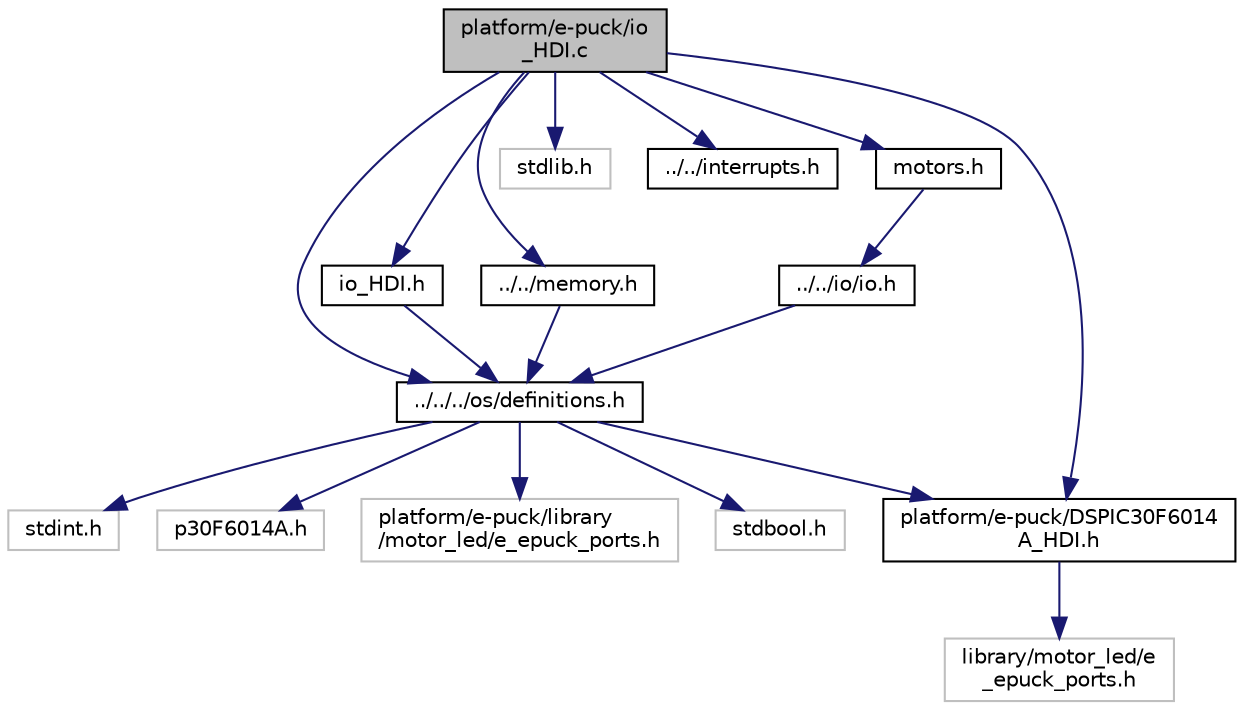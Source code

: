 digraph "platform/e-puck/io_HDI.c"
{
  edge [fontname="Helvetica",fontsize="10",labelfontname="Helvetica",labelfontsize="10"];
  node [fontname="Helvetica",fontsize="10",shape=record];
  Node1 [label="platform/e-puck/io\l_HDI.c",height=0.2,width=0.4,color="black", fillcolor="grey75", style="filled", fontcolor="black"];
  Node1 -> Node2 [color="midnightblue",fontsize="10",style="solid",fontname="Helvetica"];
  Node2 [label="io_HDI.h",height=0.2,width=0.4,color="black", fillcolor="white", style="filled",URL="$d1/d81/io__HDI_8h.html",tooltip="Hardware dependent implementations to start and stop the I/O timer. This timer executes IO functions ..."];
  Node2 -> Node3 [color="midnightblue",fontsize="10",style="solid",fontname="Helvetica"];
  Node3 [label="../../../os/definitions.h",height=0.2,width=0.4,color="black", fillcolor="white", style="filled",URL="$d6/dc2/definitions_8h.html",tooltip="This file declares general preprocessor variables and types. "];
  Node3 -> Node4 [color="midnightblue",fontsize="10",style="solid",fontname="Helvetica"];
  Node4 [label="stdbool.h",height=0.2,width=0.4,color="grey75", fillcolor="white", style="filled"];
  Node3 -> Node5 [color="midnightblue",fontsize="10",style="solid",fontname="Helvetica"];
  Node5 [label="stdint.h",height=0.2,width=0.4,color="grey75", fillcolor="white", style="filled"];
  Node3 -> Node6 [color="midnightblue",fontsize="10",style="solid",fontname="Helvetica"];
  Node6 [label="p30F6014A.h",height=0.2,width=0.4,color="grey75", fillcolor="white", style="filled"];
  Node3 -> Node7 [color="midnightblue",fontsize="10",style="solid",fontname="Helvetica"];
  Node7 [label="platform/e-puck/library\l/motor_led/e_epuck_ports.h",height=0.2,width=0.4,color="grey75", fillcolor="white", style="filled"];
  Node3 -> Node8 [color="midnightblue",fontsize="10",style="solid",fontname="Helvetica"];
  Node8 [label="platform/e-puck/DSPIC30F6014\lA_HDI.h",height=0.2,width=0.4,color="black", fillcolor="white", style="filled",URL="$d9/d1f/DSPIC30F6014A__HDI_8h.html",tooltip="declares e-puck specific types and preprocessor variables "];
  Node8 -> Node9 [color="midnightblue",fontsize="10",style="solid",fontname="Helvetica"];
  Node9 [label="library/motor_led/e\l_epuck_ports.h",height=0.2,width=0.4,color="grey75", fillcolor="white", style="filled"];
  Node1 -> Node10 [color="midnightblue",fontsize="10",style="solid",fontname="Helvetica"];
  Node10 [label="stdlib.h",height=0.2,width=0.4,color="grey75", fillcolor="white", style="filled"];
  Node1 -> Node8 [color="midnightblue",fontsize="10",style="solid",fontname="Helvetica"];
  Node1 -> Node3 [color="midnightblue",fontsize="10",style="solid",fontname="Helvetica"];
  Node1 -> Node11 [color="midnightblue",fontsize="10",style="solid",fontname="Helvetica"];
  Node11 [label="../../interrupts.h",height=0.2,width=0.4,color="black", fillcolor="white", style="filled",URL="$d6/ded/interrupts_8h.html",tooltip="It declares interrupt priority levels and functions to create atomic sections. "];
  Node1 -> Node12 [color="midnightblue",fontsize="10",style="solid",fontname="Helvetica"];
  Node12 [label="../../memory.h",height=0.2,width=0.4,color="black", fillcolor="white", style="filled",URL="$dc/d18/memory_8h.html",tooltip="declares functions to allocate, free, and copy memory "];
  Node12 -> Node3 [color="midnightblue",fontsize="10",style="solid",fontname="Helvetica"];
  Node1 -> Node13 [color="midnightblue",fontsize="10",style="solid",fontname="Helvetica"];
  Node13 [label="motors.h",height=0.2,width=0.4,color="black", fillcolor="white", style="filled",URL="$dd/d59/motors_8h.html",tooltip="This file provides the function needed to actuate the motors. "];
  Node13 -> Node14 [color="midnightblue",fontsize="10",style="solid",fontname="Helvetica"];
  Node14 [label="../../io/io.h",height=0.2,width=0.4,color="black", fillcolor="white", style="filled",URL="$dc/dac/io_8h.html",tooltip="declares functions to control the IO timer and to (un)register IO Handler. "];
  Node14 -> Node3 [color="midnightblue",fontsize="10",style="solid",fontname="Helvetica"];
}
